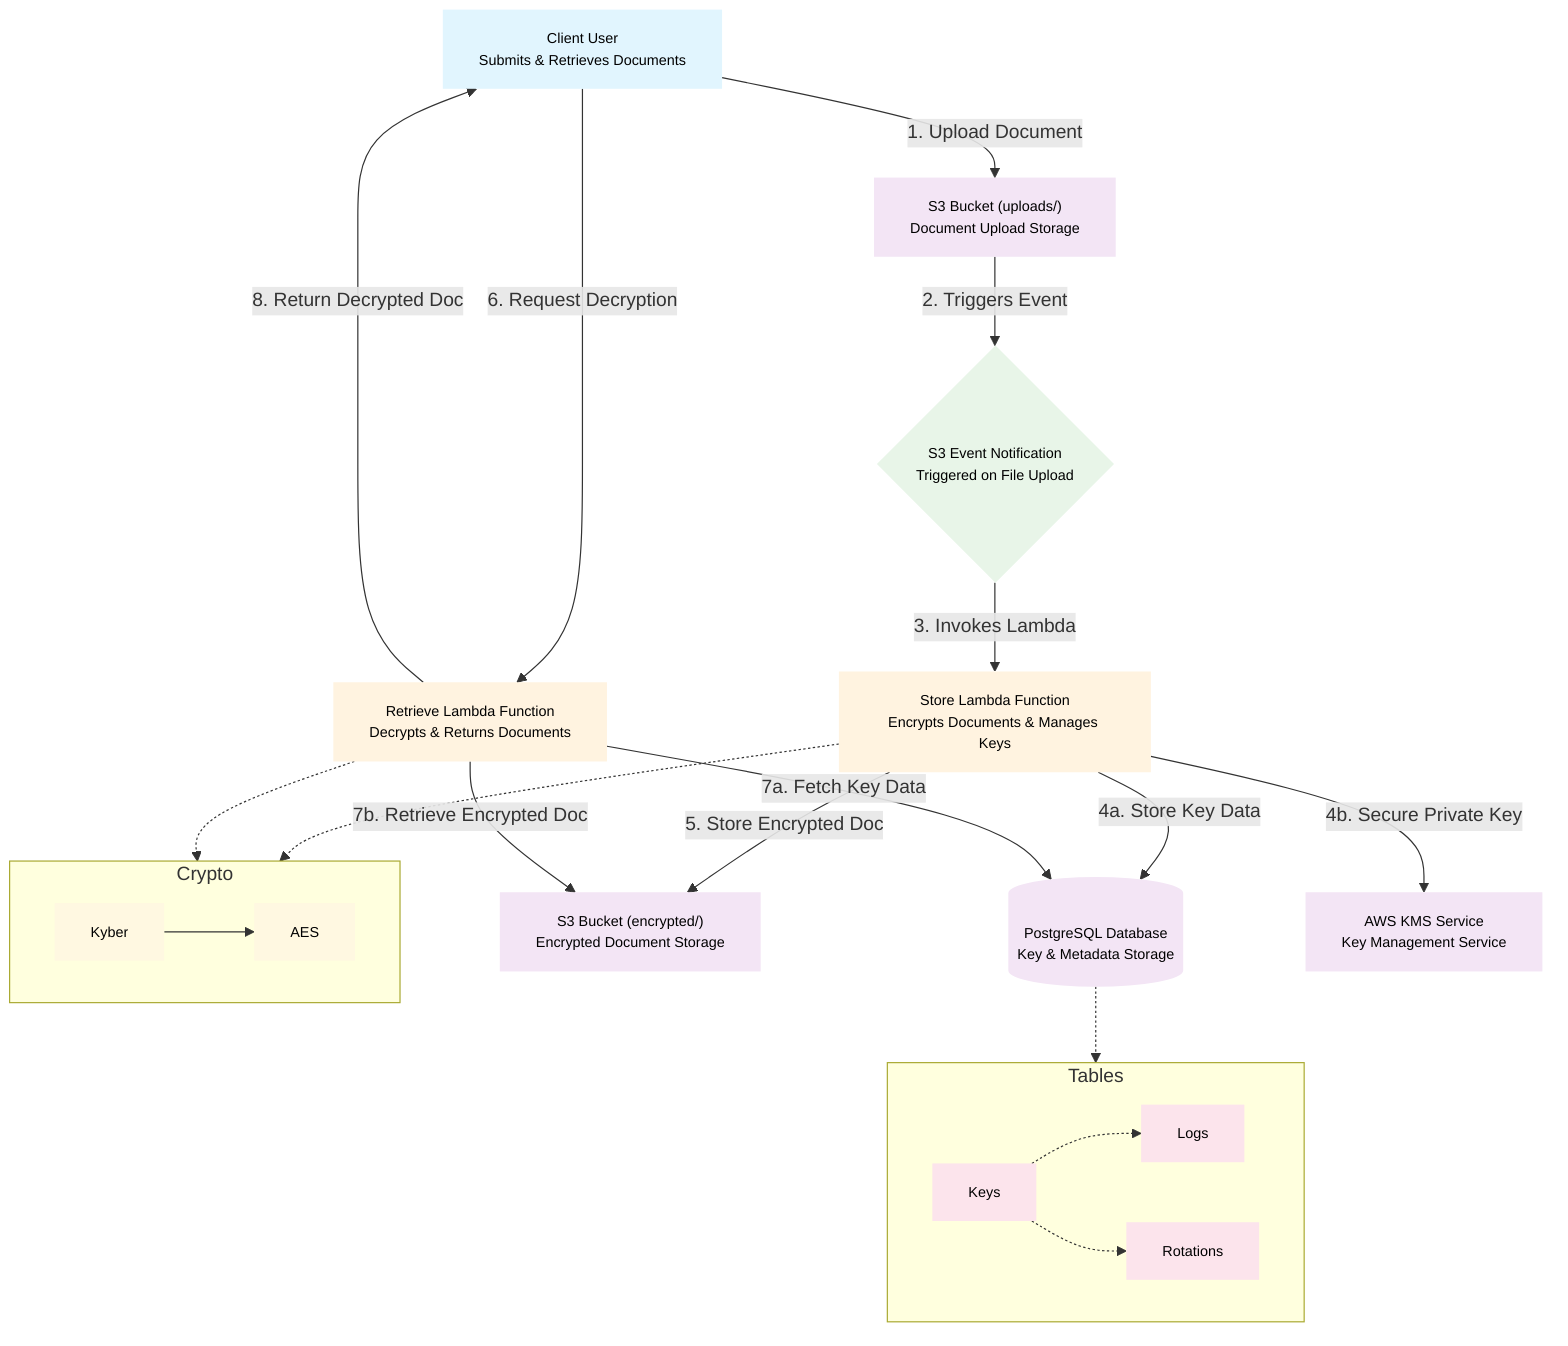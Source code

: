flowchart TB
    %% Define node styles with wider width to prevent text cutoff
    classDef userNode fill:#f9f,stroke:#333,stroke-width:2px
    classDef storageNode fill:#bbf,stroke:#333,stroke-width:2px
    classDef serviceNode fill:#bfb,stroke:#333,stroke-width:2px
    classDef eventNode fill:#fbb,stroke:#333,stroke-width:2px
    
    %% External Components with descriptive labels
    User["Client User\nSubmits & Retrieves Documents"] 
    S3Up["S3 Bucket (uploads/)\nDocument Upload Storage"] 
    S3Enc["S3 Bucket (encrypted/)\nEncrypted Document Storage"] 

    %% Core Services with descriptive labels
    Store["Store Lambda Function\nEncrypts Documents & Manages Keys"] 
    Retrieve["Retrieve Lambda Function\nDecrypts & Returns Documents"] 
    DB[("PostgreSQL Database\nKey & Metadata Storage")] 
    KMS["AWS KMS Service\nKey Management Service"] 

    %% Event Flow
    Event{"S3 Event Notification\nTriggered on File Upload"} 
    
    %% Flow Connections with labels
    User -->|"1. Upload Document"| S3Up
    User -->|"6. Request Decryption"| Retrieve

    %% Automatic Encryption Flow
    S3Up -->|"2. Triggers Event"| Event
    Event -->|"3. Invokes Lambda"| Store
    Store -->|"4a. Store Key Data"| DB
    Store -->|"4b. Secure Private Key"| KMS
    Store -->|"5. Store Encrypted Doc"| S3Enc

    %% Decryption Flow
    Retrieve -->|"7a. Fetch Key Data"| DB
    Retrieve -->|"7b. Retrieve Encrypted Doc"| S3Enc
    Retrieve -->|"8. Return Decrypted Doc"| User
    
    %% Apply styles
    class User userNode
    class S3Up,S3Enc storageNode
    class Store,Retrieve,DB,KMS serviceNode
    class Event eventNode

    %% Algorithm Details
    subgraph Algo ["Crypto"]
        Kyber["Kyber"]
        AES["AES"]
        Kyber --> AES
    end

    Store -.-> Algo
    Retrieve -.-> Algo

    %% Database Schema
    subgraph DBSchema ["Tables"]
        Keys["Keys"]
        Logs["Logs"]
        Rots["Rotations"]

        Keys -.-> Logs
        Keys -.-> Rots
    end

    DB -.-> DBSchema
    
    %% Styling
    classDef userClass fill:#e1f5fe,stroke:none,font-size:12px,color:#000,min-width:80px
    classDef lambdaClass fill:#fff3e0,stroke:none,font-size:12px,color:#000,min-width:80px
    classDef storageClass fill:#f3e5f5,stroke:none,font-size:12px,color:#000,min-width:80px
    classDef eventClass fill:#e8f5e8,stroke:none,font-size:12px,color:#000,min-width:80px
    classDef algorithmClass fill:#fff8e1,stroke:none,font-size:12px,color:#000,min-width:80px
    classDef dbClass fill:#fce4ec,stroke:none,font-size:12px,color:#000,min-width:80px

    class User userClass
    class Store,Retrieve lambdaClass
    class S3Up,S3Enc storageClass
    class DB,KMS storageClass
    class Event eventClass
    class Kyber,AES algorithmClass
    class Keys,Logs,Rots dbClass